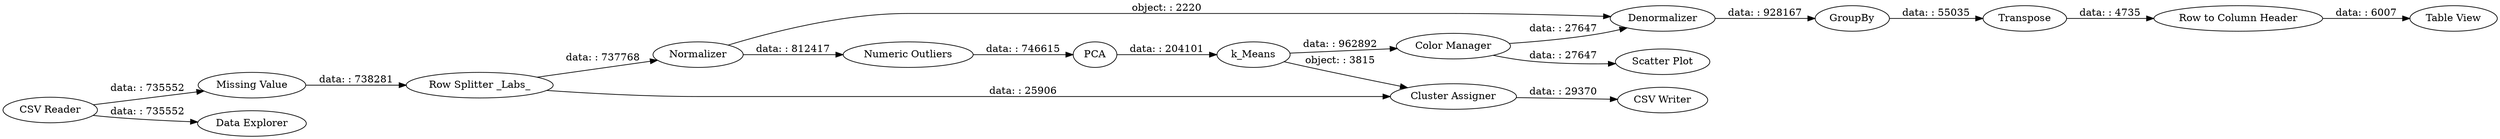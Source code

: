 digraph {
	"7858384189459372655_416" [label="Row Splitter _Labs_"]
	"7858384189459372655_413" [label="Numeric Outliers"]
	"7858384189459372655_415" [label="CSV Writer"]
	"7858384189459372655_6" [label=k_Means]
	"7858384189459372655_394" [label=GroupBy]
	"7858384189459372655_418" [label="CSV Reader"]
	"7858384189459372655_398" [label=Transpose]
	"7858384189459372655_9" [label="Scatter Plot"]
	"7858384189459372655_401" [label="Row to Column Header"]
	"7858384189459372655_403" [label=Denormalizer]
	"7858384189459372655_7" [label="Missing Value"]
	"7858384189459372655_19" [label=Normalizer]
	"7858384189459372655_397" [label="Table View"]
	"7858384189459372655_417" [label="Cluster Assigner"]
	"7858384189459372655_8" [label="Color Manager"]
	"7858384189459372655_414" [label="Data Explorer"]
	"7858384189459372655_21" [label=PCA]
	"7858384189459372655_7" -> "7858384189459372655_416" [label="data: : 738281"]
	"7858384189459372655_6" -> "7858384189459372655_8" [label="data: : 962892"]
	"7858384189459372655_418" -> "7858384189459372655_7" [label="data: : 735552"]
	"7858384189459372655_19" -> "7858384189459372655_403" [label="object: : 2220"]
	"7858384189459372655_8" -> "7858384189459372655_9" [label="data: : 27647"]
	"7858384189459372655_403" -> "7858384189459372655_394" [label="data: : 928167"]
	"7858384189459372655_6" -> "7858384189459372655_417" [label="object: : 3815"]
	"7858384189459372655_8" -> "7858384189459372655_403" [label="data: : 27647"]
	"7858384189459372655_19" -> "7858384189459372655_413" [label="data: : 812417"]
	"7858384189459372655_401" -> "7858384189459372655_397" [label="data: : 6007"]
	"7858384189459372655_416" -> "7858384189459372655_417" [label="data: : 25906"]
	"7858384189459372655_394" -> "7858384189459372655_398" [label="data: : 55035"]
	"7858384189459372655_416" -> "7858384189459372655_19" [label="data: : 737768"]
	"7858384189459372655_398" -> "7858384189459372655_401" [label="data: : 4735"]
	"7858384189459372655_413" -> "7858384189459372655_21" [label="data: : 746615"]
	"7858384189459372655_418" -> "7858384189459372655_414" [label="data: : 735552"]
	"7858384189459372655_21" -> "7858384189459372655_6" [label="data: : 204101"]
	"7858384189459372655_417" -> "7858384189459372655_415" [label="data: : 29370"]
	rankdir=LR
}
